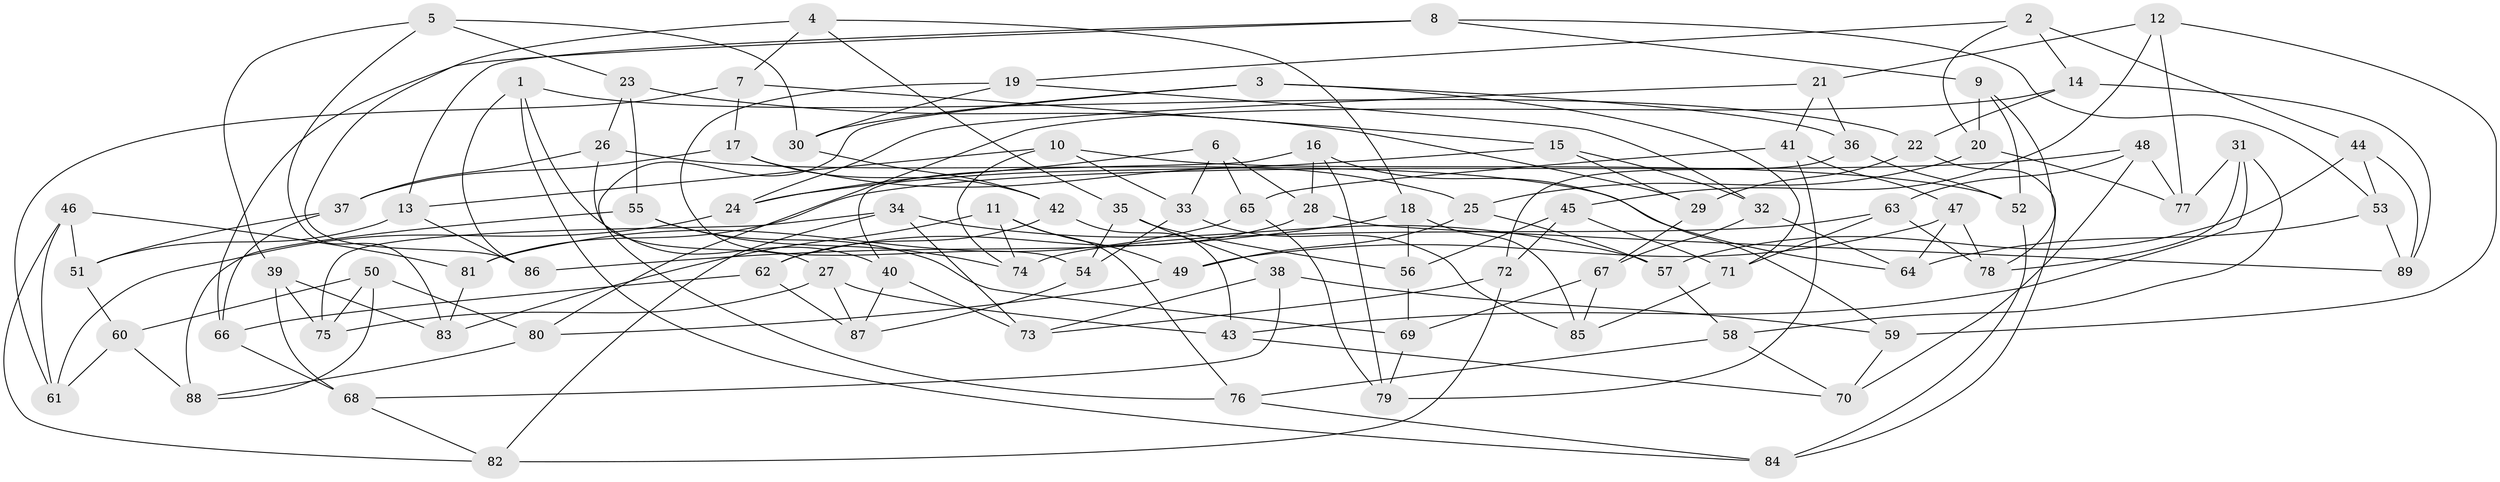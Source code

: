 // coarse degree distribution, {4: 0.5, 3: 0.0967741935483871, 6: 0.24193548387096775, 5: 0.16129032258064516}
// Generated by graph-tools (version 1.1) at 2025/38/03/04/25 23:38:08]
// undirected, 89 vertices, 178 edges
graph export_dot {
  node [color=gray90,style=filled];
  1;
  2;
  3;
  4;
  5;
  6;
  7;
  8;
  9;
  10;
  11;
  12;
  13;
  14;
  15;
  16;
  17;
  18;
  19;
  20;
  21;
  22;
  23;
  24;
  25;
  26;
  27;
  28;
  29;
  30;
  31;
  32;
  33;
  34;
  35;
  36;
  37;
  38;
  39;
  40;
  41;
  42;
  43;
  44;
  45;
  46;
  47;
  48;
  49;
  50;
  51;
  52;
  53;
  54;
  55;
  56;
  57;
  58;
  59;
  60;
  61;
  62;
  63;
  64;
  65;
  66;
  67;
  68;
  69;
  70;
  71;
  72;
  73;
  74;
  75;
  76;
  77;
  78;
  79;
  80;
  81;
  82;
  83;
  84;
  85;
  86;
  87;
  88;
  89;
  1 -- 40;
  1 -- 22;
  1 -- 86;
  1 -- 84;
  2 -- 14;
  2 -- 19;
  2 -- 20;
  2 -- 44;
  3 -- 76;
  3 -- 71;
  3 -- 30;
  3 -- 36;
  4 -- 86;
  4 -- 35;
  4 -- 18;
  4 -- 7;
  5 -- 39;
  5 -- 23;
  5 -- 83;
  5 -- 30;
  6 -- 33;
  6 -- 28;
  6 -- 24;
  6 -- 65;
  7 -- 15;
  7 -- 61;
  7 -- 17;
  8 -- 53;
  8 -- 9;
  8 -- 13;
  8 -- 66;
  9 -- 20;
  9 -- 52;
  9 -- 78;
  10 -- 13;
  10 -- 74;
  10 -- 33;
  10 -- 52;
  11 -- 83;
  11 -- 76;
  11 -- 74;
  11 -- 49;
  12 -- 77;
  12 -- 21;
  12 -- 45;
  12 -- 59;
  13 -- 86;
  13 -- 51;
  14 -- 80;
  14 -- 22;
  14 -- 89;
  15 -- 24;
  15 -- 29;
  15 -- 32;
  16 -- 40;
  16 -- 79;
  16 -- 59;
  16 -- 28;
  17 -- 42;
  17 -- 37;
  17 -- 25;
  18 -- 85;
  18 -- 86;
  18 -- 56;
  19 -- 32;
  19 -- 54;
  19 -- 30;
  20 -- 25;
  20 -- 77;
  21 -- 24;
  21 -- 36;
  21 -- 41;
  22 -- 29;
  22 -- 84;
  23 -- 55;
  23 -- 26;
  23 -- 29;
  24 -- 61;
  25 -- 57;
  25 -- 49;
  26 -- 27;
  26 -- 64;
  26 -- 37;
  27 -- 43;
  27 -- 75;
  27 -- 87;
  28 -- 89;
  28 -- 62;
  29 -- 67;
  30 -- 42;
  31 -- 43;
  31 -- 58;
  31 -- 77;
  31 -- 78;
  32 -- 67;
  32 -- 64;
  33 -- 85;
  33 -- 54;
  34 -- 57;
  34 -- 75;
  34 -- 82;
  34 -- 73;
  35 -- 54;
  35 -- 56;
  35 -- 38;
  36 -- 52;
  36 -- 72;
  37 -- 66;
  37 -- 51;
  38 -- 73;
  38 -- 68;
  38 -- 59;
  39 -- 75;
  39 -- 83;
  39 -- 68;
  40 -- 87;
  40 -- 73;
  41 -- 79;
  41 -- 47;
  41 -- 65;
  42 -- 62;
  42 -- 43;
  43 -- 70;
  44 -- 57;
  44 -- 53;
  44 -- 89;
  45 -- 56;
  45 -- 72;
  45 -- 71;
  46 -- 61;
  46 -- 81;
  46 -- 51;
  46 -- 82;
  47 -- 64;
  47 -- 78;
  47 -- 49;
  48 -- 77;
  48 -- 63;
  48 -- 70;
  48 -- 81;
  49 -- 80;
  50 -- 88;
  50 -- 75;
  50 -- 80;
  50 -- 60;
  51 -- 60;
  52 -- 84;
  53 -- 64;
  53 -- 89;
  54 -- 87;
  55 -- 88;
  55 -- 69;
  55 -- 74;
  56 -- 69;
  57 -- 58;
  58 -- 70;
  58 -- 76;
  59 -- 70;
  60 -- 88;
  60 -- 61;
  62 -- 66;
  62 -- 87;
  63 -- 78;
  63 -- 74;
  63 -- 71;
  65 -- 81;
  65 -- 79;
  66 -- 68;
  67 -- 69;
  67 -- 85;
  68 -- 82;
  69 -- 79;
  71 -- 85;
  72 -- 82;
  72 -- 73;
  76 -- 84;
  80 -- 88;
  81 -- 83;
}
